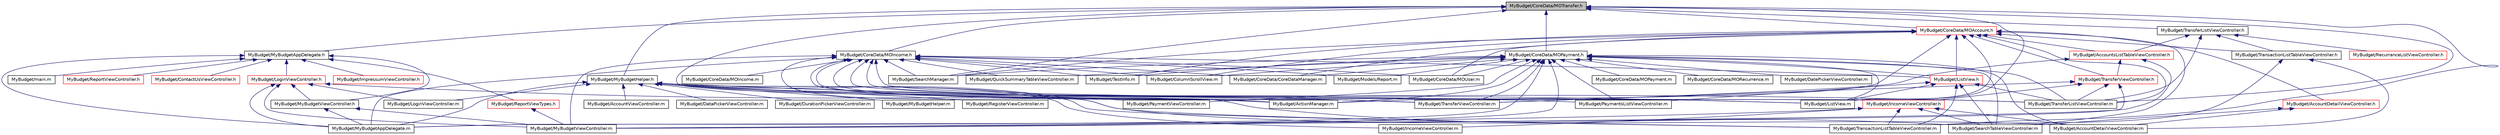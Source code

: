 digraph G
{
  edge [fontname="Helvetica",fontsize="10",labelfontname="Helvetica",labelfontsize="10"];
  node [fontname="Helvetica",fontsize="10",shape=record];
  Node1 [label="MyBudget/CoreData/MOTransfer.h",height=0.2,width=0.4,color="black", fillcolor="grey75", style="filled" fontcolor="black"];
  Node1 -> Node2 [dir=back,color="midnightblue",fontsize="10",style="solid",fontname="Helvetica"];
  Node2 [label="MyBudget/MyBudgetAppDelegate.h",height=0.2,width=0.4,color="black", fillcolor="white", style="filled",URL="$_my_budget_app_delegate_8h.html"];
  Node2 -> Node3 [dir=back,color="midnightblue",fontsize="10",style="solid",fontname="Helvetica"];
  Node3 [label="MyBudget/ContactUsViewController.h",height=0.2,width=0.4,color="red", fillcolor="white", style="filled",URL="$_contact_us_view_controller_8h.html"];
  Node2 -> Node4 [dir=back,color="midnightblue",fontsize="10",style="solid",fontname="Helvetica"];
  Node4 [label="MyBudget/ImpressumViewController.h",height=0.2,width=0.4,color="red", fillcolor="white", style="filled",URL="$_impressum_view_controller_8h.html"];
  Node2 -> Node5 [dir=back,color="midnightblue",fontsize="10",style="solid",fontname="Helvetica"];
  Node5 [label="MyBudget/LoginViewController.h",height=0.2,width=0.4,color="red", fillcolor="white", style="filled",URL="$_login_view_controller_8h.html"];
  Node5 -> Node6 [dir=back,color="midnightblue",fontsize="10",style="solid",fontname="Helvetica"];
  Node6 [label="MyBudget/LoginViewController.m",height=0.2,width=0.4,color="black", fillcolor="white", style="filled",URL="$_login_view_controller_8m.html"];
  Node5 -> Node7 [dir=back,color="midnightblue",fontsize="10",style="solid",fontname="Helvetica"];
  Node7 [label="MyBudget/MyBudgetViewController.h",height=0.2,width=0.4,color="black", fillcolor="white", style="filled",URL="$_my_budget_view_controller_8h.html"];
  Node7 -> Node8 [dir=back,color="midnightblue",fontsize="10",style="solid",fontname="Helvetica"];
  Node8 [label="MyBudget/MyBudgetAppDelegate.m",height=0.2,width=0.4,color="black", fillcolor="white", style="filled",URL="$_my_budget_app_delegate_8m.html"];
  Node7 -> Node9 [dir=back,color="midnightblue",fontsize="10",style="solid",fontname="Helvetica"];
  Node9 [label="MyBudget/MyBudgetViewController.m",height=0.2,width=0.4,color="black", fillcolor="white", style="filled",URL="$_my_budget_view_controller_8m.html"];
  Node5 -> Node8 [dir=back,color="midnightblue",fontsize="10",style="solid",fontname="Helvetica"];
  Node5 -> Node9 [dir=back,color="midnightblue",fontsize="10",style="solid",fontname="Helvetica"];
  Node5 -> Node10 [dir=back,color="midnightblue",fontsize="10",style="solid",fontname="Helvetica"];
  Node10 [label="MyBudget/PaymentsListViewController.m",height=0.2,width=0.4,color="black", fillcolor="white", style="filled",URL="$_payments_list_view_controller_8m.html"];
  Node2 -> Node11 [dir=back,color="midnightblue",fontsize="10",style="solid",fontname="Helvetica"];
  Node11 [label="MyBudget/main.m",height=0.2,width=0.4,color="black", fillcolor="white", style="filled",URL="$main_8m.html"];
  Node2 -> Node8 [dir=back,color="midnightblue",fontsize="10",style="solid",fontname="Helvetica"];
  Node2 -> Node7 [dir=back,color="midnightblue",fontsize="10",style="solid",fontname="Helvetica"];
  Node2 -> Node12 [dir=back,color="midnightblue",fontsize="10",style="solid",fontname="Helvetica"];
  Node12 [label="MyBudget/ReportViewTypes.h",height=0.2,width=0.4,color="red", fillcolor="white", style="filled",URL="$_report_view_types_8h.html"];
  Node12 -> Node9 [dir=back,color="midnightblue",fontsize="10",style="solid",fontname="Helvetica"];
  Node2 -> Node13 [dir=back,color="midnightblue",fontsize="10",style="solid",fontname="Helvetica"];
  Node13 [label="MyBudget/ReportViewController.h",height=0.2,width=0.4,color="red", fillcolor="white", style="filled",URL="$_report_view_controller_8h.html"];
  Node1 -> Node14 [dir=back,color="midnightblue",fontsize="10",style="solid",fontname="Helvetica"];
  Node14 [label="MyBudget/TransferListViewController.h",height=0.2,width=0.4,color="black", fillcolor="white", style="filled",URL="$_transfer_list_view_controller_8h.html"];
  Node14 -> Node15 [dir=back,color="midnightblue",fontsize="10",style="solid",fontname="Helvetica"];
  Node15 [label="MyBudget/TransactionListTableViewController.h",height=0.2,width=0.4,color="black", fillcolor="white", style="filled",URL="$_transaction_list_table_view_controller_8h.html"];
  Node15 -> Node16 [dir=back,color="midnightblue",fontsize="10",style="solid",fontname="Helvetica"];
  Node16 [label="MyBudget/AccountDetailViewController.m",height=0.2,width=0.4,color="black", fillcolor="white", style="filled",URL="$_account_detail_view_controller_8m.html"];
  Node15 -> Node17 [dir=back,color="midnightblue",fontsize="10",style="solid",fontname="Helvetica"];
  Node17 [label="MyBudget/TransactionListTableViewController.m",height=0.2,width=0.4,color="black", fillcolor="white", style="filled",URL="$_transaction_list_table_view_controller_8m.html"];
  Node14 -> Node18 [dir=back,color="midnightblue",fontsize="10",style="solid",fontname="Helvetica"];
  Node18 [label="MyBudget/AccountsListTableViewController.h",height=0.2,width=0.4,color="red", fillcolor="white", style="filled",URL="$_accounts_list_table_view_controller_8h.html"];
  Node18 -> Node19 [dir=back,color="midnightblue",fontsize="10",style="solid",fontname="Helvetica"];
  Node19 [label="MyBudget/TransferViewController.h",height=0.2,width=0.4,color="red", fillcolor="white", style="filled",URL="$_transfer_view_controller_8h.html"];
  Node19 -> Node20 [dir=back,color="midnightblue",fontsize="10",style="solid",fontname="Helvetica"];
  Node20 [label="MyBudget/IncomeViewController.h",height=0.2,width=0.4,color="red", fillcolor="white", style="filled",URL="$_income_view_controller_8h.html"];
  Node20 -> Node16 [dir=back,color="midnightblue",fontsize="10",style="solid",fontname="Helvetica"];
  Node20 -> Node21 [dir=back,color="midnightblue",fontsize="10",style="solid",fontname="Helvetica"];
  Node21 [label="MyBudget/IncomeViewController.m",height=0.2,width=0.4,color="black", fillcolor="white", style="filled",URL="$_income_view_controller_8m.html"];
  Node20 -> Node9 [dir=back,color="midnightblue",fontsize="10",style="solid",fontname="Helvetica"];
  Node20 -> Node22 [dir=back,color="midnightblue",fontsize="10",style="solid",fontname="Helvetica"];
  Node22 [label="MyBudget/SearchTableViewController.m",height=0.2,width=0.4,color="black", fillcolor="white", style="filled",URL="$_search_table_view_controller_8m.html"];
  Node20 -> Node17 [dir=back,color="midnightblue",fontsize="10",style="solid",fontname="Helvetica"];
  Node19 -> Node8 [dir=back,color="midnightblue",fontsize="10",style="solid",fontname="Helvetica"];
  Node19 -> Node23 [dir=back,color="midnightblue",fontsize="10",style="solid",fontname="Helvetica"];
  Node23 [label="MyBudget/TransferListViewController.m",height=0.2,width=0.4,color="black", fillcolor="white", style="filled",URL="$_transfer_list_view_controller_8m.html"];
  Node19 -> Node24 [dir=back,color="midnightblue",fontsize="10",style="solid",fontname="Helvetica"];
  Node24 [label="MyBudget/TransferViewController.m",height=0.2,width=0.4,color="black", fillcolor="white", style="filled",URL="$_transfer_view_controller_8m.html"];
  Node18 -> Node9 [dir=back,color="midnightblue",fontsize="10",style="solid",fontname="Helvetica"];
  Node18 -> Node24 [dir=back,color="midnightblue",fontsize="10",style="solid",fontname="Helvetica"];
  Node14 -> Node25 [dir=back,color="midnightblue",fontsize="10",style="solid",fontname="Helvetica"];
  Node25 [label="MyBudget/RecurranceListViewController.h",height=0.2,width=0.4,color="red", fillcolor="white", style="filled",URL="$_recurrance_list_view_controller_8h.html"];
  Node14 -> Node23 [dir=back,color="midnightblue",fontsize="10",style="solid",fontname="Helvetica"];
  Node1 -> Node26 [dir=back,color="midnightblue",fontsize="10",style="solid",fontname="Helvetica"];
  Node26 [label="MyBudget/MyBudgetHelper.h",height=0.2,width=0.4,color="black", fillcolor="white", style="filled",URL="$_my_budget_helper_8h.html"];
  Node26 -> Node16 [dir=back,color="midnightblue",fontsize="10",style="solid",fontname="Helvetica"];
  Node26 -> Node27 [dir=back,color="midnightblue",fontsize="10",style="solid",fontname="Helvetica"];
  Node27 [label="MyBudget/AccountViewController.m",height=0.2,width=0.4,color="black", fillcolor="white", style="filled",URL="$_account_view_controller_8m.html"];
  Node26 -> Node28 [dir=back,color="midnightblue",fontsize="10",style="solid",fontname="Helvetica"];
  Node28 [label="MyBudget/ActionManager.m",height=0.2,width=0.4,color="black", fillcolor="white", style="filled",URL="$_action_manager_8m.html"];
  Node26 -> Node29 [dir=back,color="midnightblue",fontsize="10",style="solid",fontname="Helvetica"];
  Node29 [label="MyBudget/DataPickerViewController.m",height=0.2,width=0.4,color="black", fillcolor="white", style="filled",URL="$_data_picker_view_controller_8m.html"];
  Node26 -> Node30 [dir=back,color="midnightblue",fontsize="10",style="solid",fontname="Helvetica"];
  Node30 [label="MyBudget/DurationPickerViewController.m",height=0.2,width=0.4,color="black", fillcolor="white", style="filled",URL="$_duration_picker_view_controller_8m.html"];
  Node26 -> Node21 [dir=back,color="midnightblue",fontsize="10",style="solid",fontname="Helvetica"];
  Node26 -> Node31 [dir=back,color="midnightblue",fontsize="10",style="solid",fontname="Helvetica"];
  Node31 [label="MyBudget/ListView.m",height=0.2,width=0.4,color="black", fillcolor="white", style="filled",URL="$_list_view_8m.html"];
  Node26 -> Node6 [dir=back,color="midnightblue",fontsize="10",style="solid",fontname="Helvetica"];
  Node26 -> Node8 [dir=back,color="midnightblue",fontsize="10",style="solid",fontname="Helvetica"];
  Node26 -> Node32 [dir=back,color="midnightblue",fontsize="10",style="solid",fontname="Helvetica"];
  Node32 [label="MyBudget/MyBudgetHelper.m",height=0.2,width=0.4,color="black", fillcolor="white", style="filled",URL="$_my_budget_helper_8m.html"];
  Node26 -> Node33 [dir=back,color="midnightblue",fontsize="10",style="solid",fontname="Helvetica"];
  Node33 [label="MyBudget/PaymentViewController.m",height=0.2,width=0.4,color="black", fillcolor="white", style="filled",URL="$_payment_view_controller_8m.html"];
  Node26 -> Node34 [dir=back,color="midnightblue",fontsize="10",style="solid",fontname="Helvetica"];
  Node34 [label="MyBudget/RegisterViewController.m",height=0.2,width=0.4,color="black", fillcolor="white", style="filled",URL="$_register_view_controller_8m.html"];
  Node26 -> Node17 [dir=back,color="midnightblue",fontsize="10",style="solid",fontname="Helvetica"];
  Node26 -> Node23 [dir=back,color="midnightblue",fontsize="10",style="solid",fontname="Helvetica"];
  Node26 -> Node24 [dir=back,color="midnightblue",fontsize="10",style="solid",fontname="Helvetica"];
  Node1 -> Node35 [dir=back,color="midnightblue",fontsize="10",style="solid",fontname="Helvetica"];
  Node35 [label="MyBudget/CoreData/MOIncome.h",height=0.2,width=0.4,color="black", fillcolor="white", style="filled",URL="$_m_o_income_8h.html"];
  Node35 -> Node20 [dir=back,color="midnightblue",fontsize="10",style="solid",fontname="Helvetica"];
  Node35 -> Node36 [dir=back,color="midnightblue",fontsize="10",style="solid",fontname="Helvetica"];
  Node36 [label="MyBudget/ListView.h",height=0.2,width=0.4,color="red", fillcolor="white", style="filled",URL="$_list_view_8h.html"];
  Node36 -> Node31 [dir=back,color="midnightblue",fontsize="10",style="solid",fontname="Helvetica"];
  Node36 -> Node10 [dir=back,color="midnightblue",fontsize="10",style="solid",fontname="Helvetica"];
  Node36 -> Node22 [dir=back,color="midnightblue",fontsize="10",style="solid",fontname="Helvetica"];
  Node36 -> Node17 [dir=back,color="midnightblue",fontsize="10",style="solid",fontname="Helvetica"];
  Node36 -> Node23 [dir=back,color="midnightblue",fontsize="10",style="solid",fontname="Helvetica"];
  Node35 -> Node28 [dir=back,color="midnightblue",fontsize="10",style="solid",fontname="Helvetica"];
  Node35 -> Node37 [dir=back,color="midnightblue",fontsize="10",style="solid",fontname="Helvetica"];
  Node37 [label="MyBudget/ColumnScrollView.m",height=0.2,width=0.4,color="black", fillcolor="white", style="filled",URL="$_column_scroll_view_8m.html"];
  Node35 -> Node38 [dir=back,color="midnightblue",fontsize="10",style="solid",fontname="Helvetica"];
  Node38 [label="MyBudget/CoreData/CoreDataManager.m",height=0.2,width=0.4,color="black", fillcolor="white", style="filled",URL="$_core_data_manager_8m.html"];
  Node35 -> Node39 [dir=back,color="midnightblue",fontsize="10",style="solid",fontname="Helvetica"];
  Node39 [label="MyBudget/CoreData/MOIncome.m",height=0.2,width=0.4,color="black", fillcolor="white", style="filled",URL="$_m_o_income_8m.html"];
  Node35 -> Node40 [dir=back,color="midnightblue",fontsize="10",style="solid",fontname="Helvetica"];
  Node40 [label="MyBudget/CoreData/MOUser.m",height=0.2,width=0.4,color="black", fillcolor="white", style="filled",URL="$_m_o_user_8m.html"];
  Node35 -> Node31 [dir=back,color="midnightblue",fontsize="10",style="solid",fontname="Helvetica"];
  Node35 -> Node41 [dir=back,color="midnightblue",fontsize="10",style="solid",fontname="Helvetica"];
  Node41 [label="MyBudget/Models/Report.m",height=0.2,width=0.4,color="black", fillcolor="white", style="filled",URL="$_report_8m.html"];
  Node35 -> Node8 [dir=back,color="midnightblue",fontsize="10",style="solid",fontname="Helvetica"];
  Node35 -> Node9 [dir=back,color="midnightblue",fontsize="10",style="solid",fontname="Helvetica"];
  Node35 -> Node42 [dir=back,color="midnightblue",fontsize="10",style="solid",fontname="Helvetica"];
  Node42 [label="MyBudget/QuickSummaryTableViewController.m",height=0.2,width=0.4,color="black", fillcolor="white", style="filled",URL="$_quick_summary_table_view_controller_8m.html"];
  Node35 -> Node43 [dir=back,color="midnightblue",fontsize="10",style="solid",fontname="Helvetica"];
  Node43 [label="MyBudget/SearchManager.m",height=0.2,width=0.4,color="black", fillcolor="white", style="filled",URL="$_search_manager_8m.html"];
  Node35 -> Node22 [dir=back,color="midnightblue",fontsize="10",style="solid",fontname="Helvetica"];
  Node35 -> Node44 [dir=back,color="midnightblue",fontsize="10",style="solid",fontname="Helvetica"];
  Node44 [label="MyBudget/TestInfo.m",height=0.2,width=0.4,color="black", fillcolor="white", style="filled",URL="$_test_info_8m.html"];
  Node35 -> Node17 [dir=back,color="midnightblue",fontsize="10",style="solid",fontname="Helvetica"];
  Node35 -> Node23 [dir=back,color="midnightblue",fontsize="10",style="solid",fontname="Helvetica"];
  Node35 -> Node24 [dir=back,color="midnightblue",fontsize="10",style="solid",fontname="Helvetica"];
  Node1 -> Node45 [dir=back,color="midnightblue",fontsize="10",style="solid",fontname="Helvetica"];
  Node45 [label="MyBudget/CoreData/MOPayment.h",height=0.2,width=0.4,color="black", fillcolor="white", style="filled",URL="$_m_o_payment_8h.html"];
  Node45 -> Node16 [dir=back,color="midnightblue",fontsize="10",style="solid",fontname="Helvetica"];
  Node45 -> Node36 [dir=back,color="midnightblue",fontsize="10",style="solid",fontname="Helvetica"];
  Node45 -> Node28 [dir=back,color="midnightblue",fontsize="10",style="solid",fontname="Helvetica"];
  Node45 -> Node37 [dir=back,color="midnightblue",fontsize="10",style="solid",fontname="Helvetica"];
  Node45 -> Node38 [dir=back,color="midnightblue",fontsize="10",style="solid",fontname="Helvetica"];
  Node45 -> Node46 [dir=back,color="midnightblue",fontsize="10",style="solid",fontname="Helvetica"];
  Node46 [label="MyBudget/CoreData/MOPayment.m",height=0.2,width=0.4,color="black", fillcolor="white", style="filled",URL="$_m_o_payment_8m.html"];
  Node45 -> Node47 [dir=back,color="midnightblue",fontsize="10",style="solid",fontname="Helvetica"];
  Node47 [label="MyBudget/CoreData/MORecurrence.m",height=0.2,width=0.4,color="black", fillcolor="white", style="filled",URL="$_m_o_recurrence_8m.html"];
  Node45 -> Node40 [dir=back,color="midnightblue",fontsize="10",style="solid",fontname="Helvetica"];
  Node45 -> Node48 [dir=back,color="midnightblue",fontsize="10",style="solid",fontname="Helvetica"];
  Node48 [label="MyBudget/DatePickerViewController.m",height=0.2,width=0.4,color="black", fillcolor="white", style="filled",URL="$_date_picker_view_controller_8m.html"];
  Node45 -> Node31 [dir=back,color="midnightblue",fontsize="10",style="solid",fontname="Helvetica"];
  Node45 -> Node41 [dir=back,color="midnightblue",fontsize="10",style="solid",fontname="Helvetica"];
  Node45 -> Node8 [dir=back,color="midnightblue",fontsize="10",style="solid",fontname="Helvetica"];
  Node45 -> Node9 [dir=back,color="midnightblue",fontsize="10",style="solid",fontname="Helvetica"];
  Node45 -> Node10 [dir=back,color="midnightblue",fontsize="10",style="solid",fontname="Helvetica"];
  Node45 -> Node33 [dir=back,color="midnightblue",fontsize="10",style="solid",fontname="Helvetica"];
  Node45 -> Node42 [dir=back,color="midnightblue",fontsize="10",style="solid",fontname="Helvetica"];
  Node45 -> Node43 [dir=back,color="midnightblue",fontsize="10",style="solid",fontname="Helvetica"];
  Node45 -> Node22 [dir=back,color="midnightblue",fontsize="10",style="solid",fontname="Helvetica"];
  Node45 -> Node44 [dir=back,color="midnightblue",fontsize="10",style="solid",fontname="Helvetica"];
  Node45 -> Node23 [dir=back,color="midnightblue",fontsize="10",style="solid",fontname="Helvetica"];
  Node45 -> Node24 [dir=back,color="midnightblue",fontsize="10",style="solid",fontname="Helvetica"];
  Node1 -> Node49 [dir=back,color="midnightblue",fontsize="10",style="solid",fontname="Helvetica"];
  Node49 [label="MyBudget/CoreData/MOAccount.h",height=0.2,width=0.4,color="red", fillcolor="white", style="filled",URL="$_m_o_account_8h.html"];
  Node49 -> Node50 [dir=back,color="midnightblue",fontsize="10",style="solid",fontname="Helvetica"];
  Node50 [label="MyBudget/AccountDetailViewController.h",height=0.2,width=0.4,color="red", fillcolor="white", style="filled",URL="$_account_detail_view_controller_8h.html"];
  Node50 -> Node16 [dir=back,color="midnightblue",fontsize="10",style="solid",fontname="Helvetica"];
  Node50 -> Node22 [dir=back,color="midnightblue",fontsize="10",style="solid",fontname="Helvetica"];
  Node49 -> Node15 [dir=back,color="midnightblue",fontsize="10",style="solid",fontname="Helvetica"];
  Node49 -> Node18 [dir=back,color="midnightblue",fontsize="10",style="solid",fontname="Helvetica"];
  Node49 -> Node19 [dir=back,color="midnightblue",fontsize="10",style="solid",fontname="Helvetica"];
  Node49 -> Node36 [dir=back,color="midnightblue",fontsize="10",style="solid",fontname="Helvetica"];
  Node49 -> Node28 [dir=back,color="midnightblue",fontsize="10",style="solid",fontname="Helvetica"];
  Node49 -> Node37 [dir=back,color="midnightblue",fontsize="10",style="solid",fontname="Helvetica"];
  Node49 -> Node38 [dir=back,color="midnightblue",fontsize="10",style="solid",fontname="Helvetica"];
  Node49 -> Node40 [dir=back,color="midnightblue",fontsize="10",style="solid",fontname="Helvetica"];
  Node49 -> Node31 [dir=back,color="midnightblue",fontsize="10",style="solid",fontname="Helvetica"];
  Node49 -> Node43 [dir=back,color="midnightblue",fontsize="10",style="solid",fontname="Helvetica"];
  Node49 -> Node22 [dir=back,color="midnightblue",fontsize="10",style="solid",fontname="Helvetica"];
  Node49 -> Node44 [dir=back,color="midnightblue",fontsize="10",style="solid",fontname="Helvetica"];
  Node49 -> Node23 [dir=back,color="midnightblue",fontsize="10",style="solid",fontname="Helvetica"];
  Node1 -> Node31 [dir=back,color="midnightblue",fontsize="10",style="solid",fontname="Helvetica"];
  Node1 -> Node43 [dir=back,color="midnightblue",fontsize="10",style="solid",fontname="Helvetica"];
  Node1 -> Node17 [dir=back,color="midnightblue",fontsize="10",style="solid",fontname="Helvetica"];
  Node1 -> Node23 [dir=back,color="midnightblue",fontsize="10",style="solid",fontname="Helvetica"];
  Node1 -> Node24 [dir=back,color="midnightblue",fontsize="10",style="solid",fontname="Helvetica"];
}
